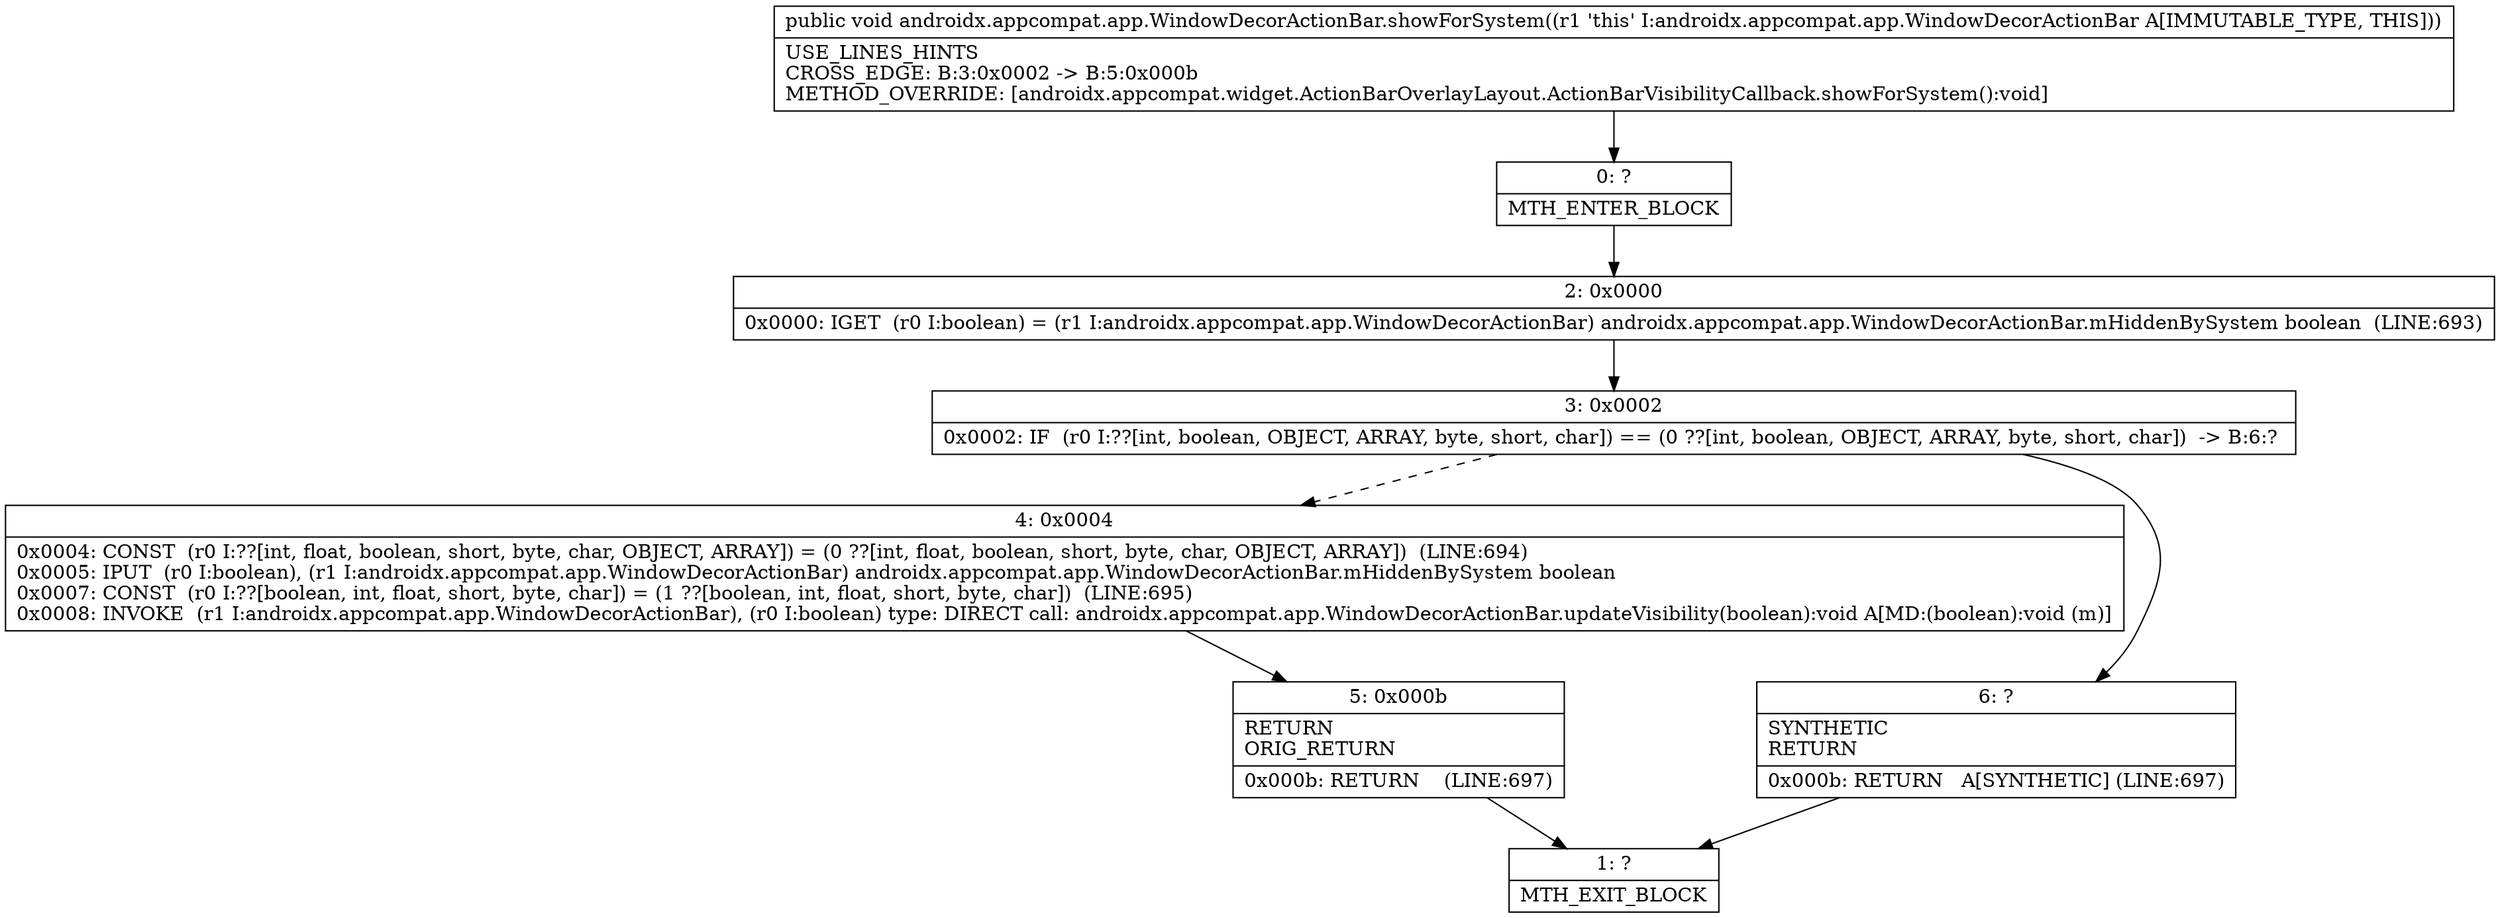 digraph "CFG forandroidx.appcompat.app.WindowDecorActionBar.showForSystem()V" {
Node_0 [shape=record,label="{0\:\ ?|MTH_ENTER_BLOCK\l}"];
Node_2 [shape=record,label="{2\:\ 0x0000|0x0000: IGET  (r0 I:boolean) = (r1 I:androidx.appcompat.app.WindowDecorActionBar) androidx.appcompat.app.WindowDecorActionBar.mHiddenBySystem boolean  (LINE:693)\l}"];
Node_3 [shape=record,label="{3\:\ 0x0002|0x0002: IF  (r0 I:??[int, boolean, OBJECT, ARRAY, byte, short, char]) == (0 ??[int, boolean, OBJECT, ARRAY, byte, short, char])  \-\> B:6:? \l}"];
Node_4 [shape=record,label="{4\:\ 0x0004|0x0004: CONST  (r0 I:??[int, float, boolean, short, byte, char, OBJECT, ARRAY]) = (0 ??[int, float, boolean, short, byte, char, OBJECT, ARRAY])  (LINE:694)\l0x0005: IPUT  (r0 I:boolean), (r1 I:androidx.appcompat.app.WindowDecorActionBar) androidx.appcompat.app.WindowDecorActionBar.mHiddenBySystem boolean \l0x0007: CONST  (r0 I:??[boolean, int, float, short, byte, char]) = (1 ??[boolean, int, float, short, byte, char])  (LINE:695)\l0x0008: INVOKE  (r1 I:androidx.appcompat.app.WindowDecorActionBar), (r0 I:boolean) type: DIRECT call: androidx.appcompat.app.WindowDecorActionBar.updateVisibility(boolean):void A[MD:(boolean):void (m)]\l}"];
Node_5 [shape=record,label="{5\:\ 0x000b|RETURN\lORIG_RETURN\l|0x000b: RETURN    (LINE:697)\l}"];
Node_1 [shape=record,label="{1\:\ ?|MTH_EXIT_BLOCK\l}"];
Node_6 [shape=record,label="{6\:\ ?|SYNTHETIC\lRETURN\l|0x000b: RETURN   A[SYNTHETIC] (LINE:697)\l}"];
MethodNode[shape=record,label="{public void androidx.appcompat.app.WindowDecorActionBar.showForSystem((r1 'this' I:androidx.appcompat.app.WindowDecorActionBar A[IMMUTABLE_TYPE, THIS]))  | USE_LINES_HINTS\lCROSS_EDGE: B:3:0x0002 \-\> B:5:0x000b\lMETHOD_OVERRIDE: [androidx.appcompat.widget.ActionBarOverlayLayout.ActionBarVisibilityCallback.showForSystem():void]\l}"];
MethodNode -> Node_0;Node_0 -> Node_2;
Node_2 -> Node_3;
Node_3 -> Node_4[style=dashed];
Node_3 -> Node_6;
Node_4 -> Node_5;
Node_5 -> Node_1;
Node_6 -> Node_1;
}

